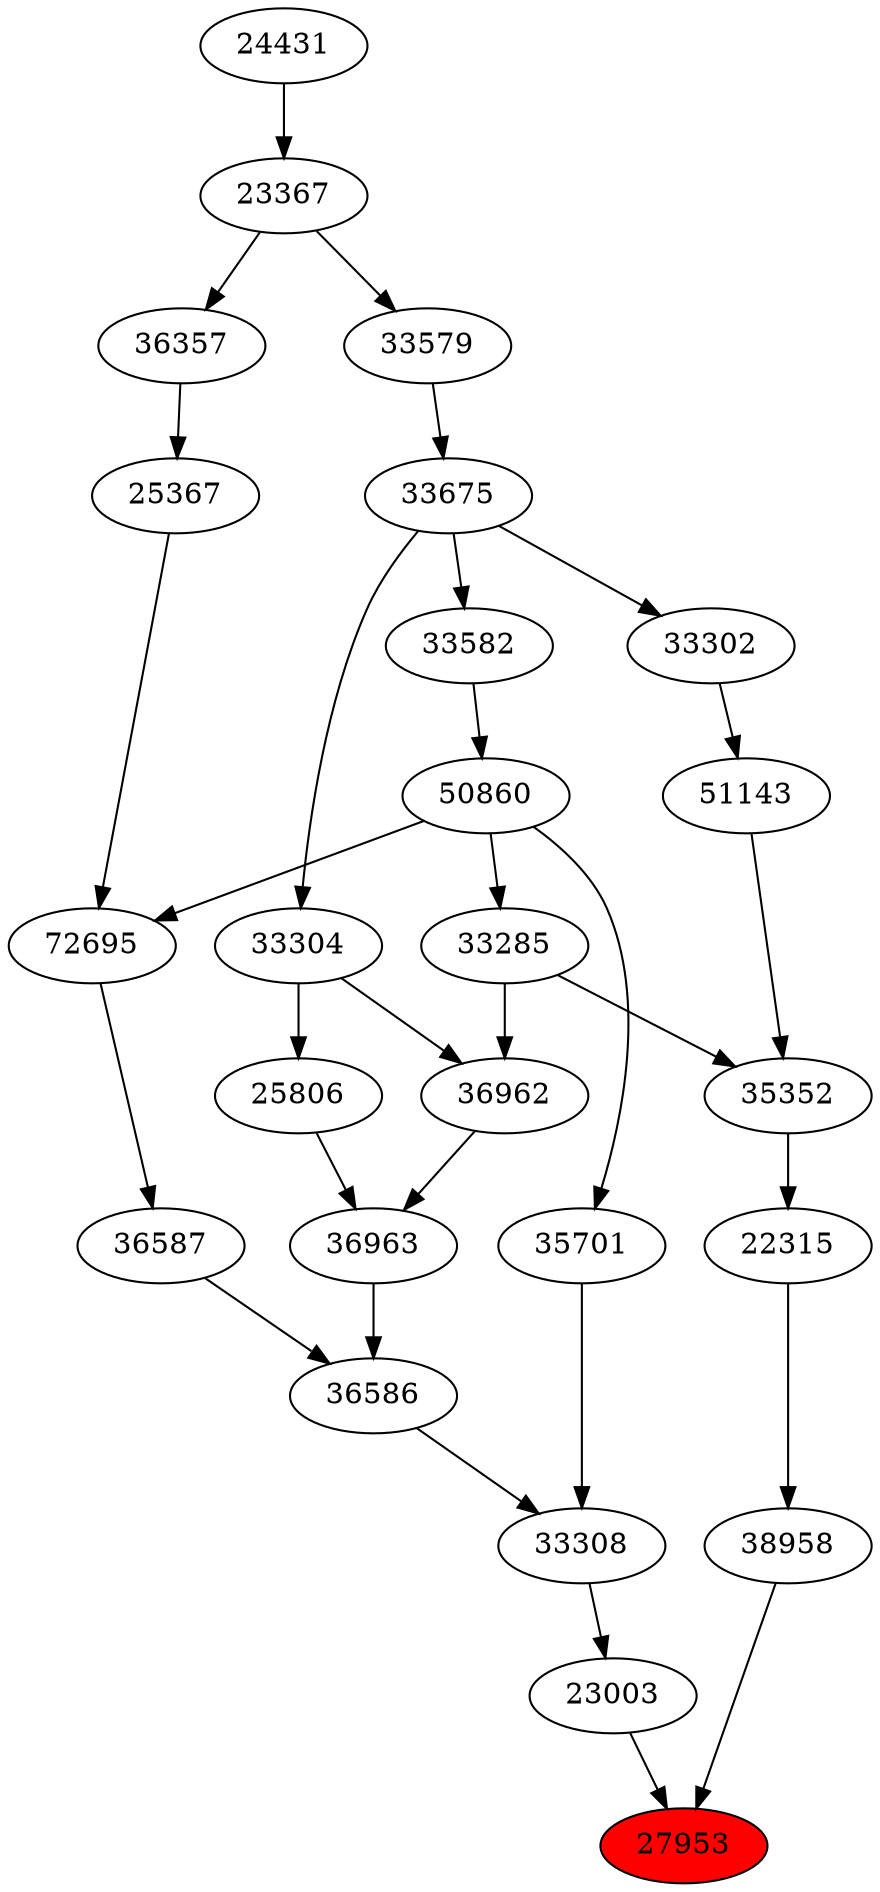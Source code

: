 strict digraph{ 
27953 [label="27953" fillcolor=red style=filled]
23003 -> 27953
38958 -> 27953
23003 [label="23003"]
33308 -> 23003
38958 [label="38958"]
22315 -> 38958
33308 [label="33308"]
36586 -> 33308
35701 -> 33308
22315 [label="22315"]
35352 -> 22315
36586 [label="36586"]
36587 -> 36586
36963 -> 36586
35701 [label="35701"]
50860 -> 35701
35352 [label="35352"]
33285 -> 35352
51143 -> 35352
36587 [label="36587"]
72695 -> 36587
36963 [label="36963"]
36962 -> 36963
25806 -> 36963
50860 [label="50860"]
33582 -> 50860
33285 [label="33285"]
50860 -> 33285
51143 [label="51143"]
33302 -> 51143
72695 [label="72695"]
50860 -> 72695
25367 -> 72695
36962 [label="36962"]
33285 -> 36962
33304 -> 36962
25806 [label="25806"]
33304 -> 25806
33582 [label="33582"]
33675 -> 33582
33302 [label="33302"]
33675 -> 33302
25367 [label="25367"]
36357 -> 25367
33304 [label="33304"]
33675 -> 33304
33675 [label="33675"]
33579 -> 33675
36357 [label="36357"]
23367 -> 36357
33579 [label="33579"]
23367 -> 33579
23367 [label="23367"]
24431 -> 23367
24431 [label="24431"]
}